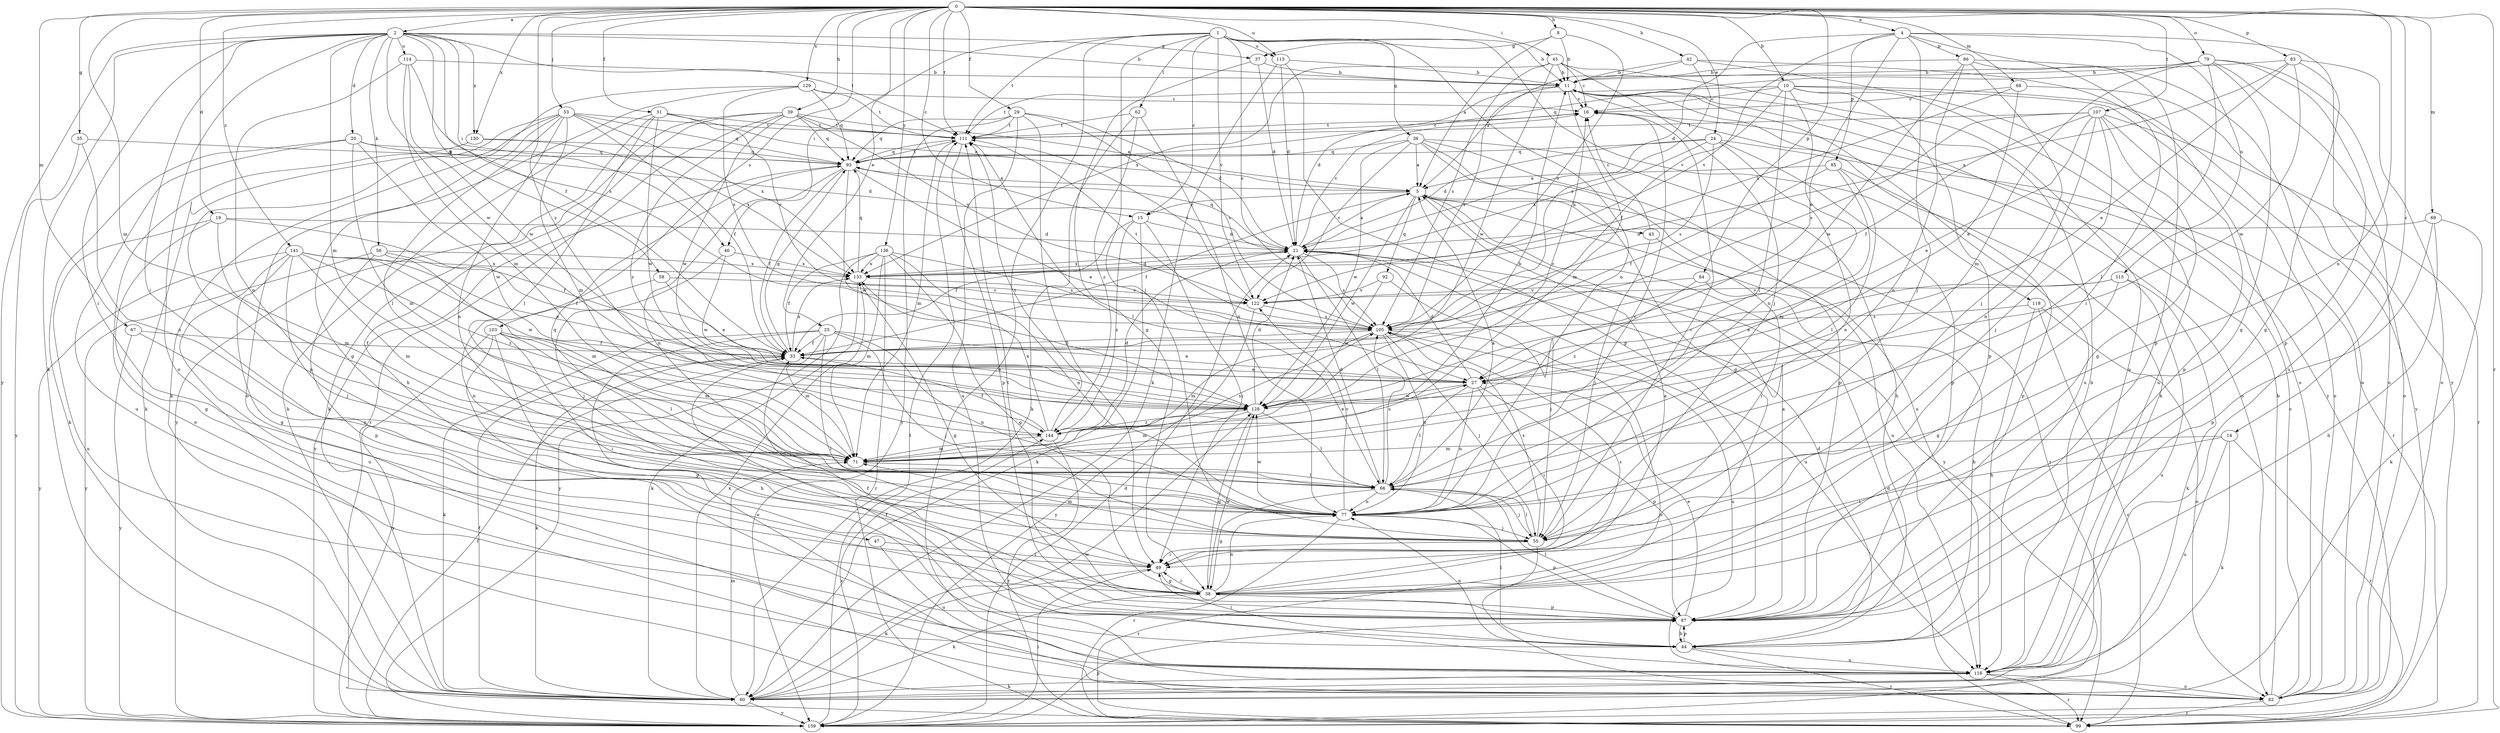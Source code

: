 strict digraph  {
0;
1;
2;
4;
5;
8;
10;
11;
14;
15;
16;
19;
20;
21;
24;
25;
27;
29;
31;
33;
35;
36;
37;
38;
39;
42;
43;
44;
45;
46;
47;
49;
53;
55;
56;
58;
60;
62;
66;
67;
68;
69;
71;
77;
79;
82;
83;
84;
85;
86;
87;
92;
93;
99;
103;
105;
107;
111;
113;
114;
115;
116;
118;
122;
128;
129;
130;
133;
136;
139;
141;
144;
0 -> 2  [label=a];
0 -> 4  [label=a];
0 -> 8  [label=b];
0 -> 10  [label=b];
0 -> 14  [label=c];
0 -> 15  [label=c];
0 -> 19  [label=d];
0 -> 24  [label=e];
0 -> 25  [label=e];
0 -> 29  [label=f];
0 -> 31  [label=f];
0 -> 35  [label=g];
0 -> 39  [label=h];
0 -> 42  [label=h];
0 -> 45  [label=i];
0 -> 53  [label=j];
0 -> 67  [label=m];
0 -> 68  [label=m];
0 -> 69  [label=m];
0 -> 71  [label=m];
0 -> 77  [label=n];
0 -> 79  [label=o];
0 -> 83  [label=p];
0 -> 84  [label=p];
0 -> 99  [label=r];
0 -> 103  [label=s];
0 -> 107  [label=t];
0 -> 111  [label=t];
0 -> 113  [label=u];
0 -> 129  [label=x];
0 -> 130  [label=x];
0 -> 136  [label=y];
0 -> 141  [label=z];
0 -> 144  [label=z];
1 -> 11  [label=b];
1 -> 15  [label=c];
1 -> 36  [label=g];
1 -> 46  [label=i];
1 -> 55  [label=j];
1 -> 62  [label=l];
1 -> 77  [label=n];
1 -> 82  [label=o];
1 -> 105  [label=s];
1 -> 111  [label=t];
1 -> 113  [label=u];
1 -> 118  [label=v];
1 -> 122  [label=v];
2 -> 11  [label=b];
2 -> 20  [label=d];
2 -> 33  [label=f];
2 -> 37  [label=g];
2 -> 46  [label=i];
2 -> 47  [label=i];
2 -> 49  [label=i];
2 -> 56  [label=k];
2 -> 58  [label=k];
2 -> 60  [label=k];
2 -> 71  [label=m];
2 -> 82  [label=o];
2 -> 111  [label=t];
2 -> 114  [label=u];
2 -> 128  [label=w];
2 -> 130  [label=x];
2 -> 139  [label=y];
4 -> 21  [label=d];
4 -> 27  [label=e];
4 -> 49  [label=i];
4 -> 55  [label=j];
4 -> 85  [label=p];
4 -> 86  [label=p];
4 -> 115  [label=u];
4 -> 122  [label=v];
4 -> 139  [label=y];
5 -> 15  [label=c];
5 -> 33  [label=f];
5 -> 43  [label=h];
5 -> 92  [label=q];
5 -> 99  [label=r];
5 -> 116  [label=u];
5 -> 128  [label=w];
5 -> 139  [label=y];
8 -> 5  [label=a];
8 -> 11  [label=b];
8 -> 37  [label=g];
8 -> 105  [label=s];
10 -> 16  [label=c];
10 -> 33  [label=f];
10 -> 66  [label=l];
10 -> 77  [label=n];
10 -> 82  [label=o];
10 -> 87  [label=p];
10 -> 111  [label=t];
10 -> 116  [label=u];
10 -> 139  [label=y];
11 -> 16  [label=c];
11 -> 21  [label=d];
11 -> 60  [label=k];
11 -> 71  [label=m];
11 -> 82  [label=o];
11 -> 105  [label=s];
11 -> 116  [label=u];
14 -> 49  [label=i];
14 -> 60  [label=k];
14 -> 71  [label=m];
14 -> 99  [label=r];
14 -> 116  [label=u];
15 -> 21  [label=d];
15 -> 33  [label=f];
15 -> 49  [label=i];
15 -> 60  [label=k];
15 -> 144  [label=z];
16 -> 111  [label=t];
19 -> 21  [label=d];
19 -> 33  [label=f];
19 -> 38  [label=g];
19 -> 71  [label=m];
19 -> 116  [label=u];
20 -> 21  [label=d];
20 -> 60  [label=k];
20 -> 71  [label=m];
20 -> 93  [label=q];
20 -> 116  [label=u];
20 -> 128  [label=w];
21 -> 5  [label=a];
21 -> 16  [label=c];
21 -> 66  [label=l];
21 -> 93  [label=q];
21 -> 105  [label=s];
21 -> 116  [label=u];
21 -> 133  [label=x];
24 -> 21  [label=d];
24 -> 77  [label=n];
24 -> 87  [label=p];
24 -> 93  [label=q];
24 -> 99  [label=r];
24 -> 105  [label=s];
24 -> 133  [label=x];
25 -> 27  [label=e];
25 -> 33  [label=f];
25 -> 49  [label=i];
25 -> 55  [label=j];
25 -> 60  [label=k];
25 -> 71  [label=m];
25 -> 77  [label=n];
25 -> 82  [label=o];
27 -> 21  [label=d];
27 -> 49  [label=i];
27 -> 66  [label=l];
27 -> 77  [label=n];
27 -> 87  [label=p];
27 -> 128  [label=w];
29 -> 21  [label=d];
29 -> 49  [label=i];
29 -> 93  [label=q];
29 -> 105  [label=s];
29 -> 111  [label=t];
29 -> 116  [label=u];
29 -> 139  [label=y];
31 -> 5  [label=a];
31 -> 60  [label=k];
31 -> 66  [label=l];
31 -> 111  [label=t];
31 -> 122  [label=v];
31 -> 128  [label=w];
31 -> 139  [label=y];
33 -> 27  [label=e];
33 -> 60  [label=k];
33 -> 93  [label=q];
33 -> 133  [label=x];
35 -> 77  [label=n];
35 -> 93  [label=q];
35 -> 139  [label=y];
36 -> 5  [label=a];
36 -> 38  [label=g];
36 -> 44  [label=h];
36 -> 87  [label=p];
36 -> 93  [label=q];
36 -> 116  [label=u];
36 -> 122  [label=v];
36 -> 128  [label=w];
37 -> 11  [label=b];
37 -> 21  [label=d];
37 -> 38  [label=g];
38 -> 5  [label=a];
38 -> 49  [label=i];
38 -> 60  [label=k];
38 -> 77  [label=n];
38 -> 87  [label=p];
38 -> 105  [label=s];
38 -> 128  [label=w];
39 -> 5  [label=a];
39 -> 44  [label=h];
39 -> 60  [label=k];
39 -> 93  [label=q];
39 -> 99  [label=r];
39 -> 111  [label=t];
39 -> 122  [label=v];
39 -> 128  [label=w];
39 -> 144  [label=z];
42 -> 5  [label=a];
42 -> 11  [label=b];
42 -> 82  [label=o];
42 -> 105  [label=s];
42 -> 139  [label=y];
43 -> 16  [label=c];
43 -> 49  [label=i];
43 -> 55  [label=j];
44 -> 21  [label=d];
44 -> 49  [label=i];
44 -> 66  [label=l];
44 -> 77  [label=n];
44 -> 87  [label=p];
44 -> 99  [label=r];
44 -> 116  [label=u];
45 -> 11  [label=b];
45 -> 16  [label=c];
45 -> 55  [label=j];
45 -> 105  [label=s];
45 -> 116  [label=u];
45 -> 128  [label=w];
45 -> 133  [label=x];
46 -> 55  [label=j];
46 -> 128  [label=w];
46 -> 133  [label=x];
47 -> 49  [label=i];
47 -> 116  [label=u];
49 -> 38  [label=g];
49 -> 60  [label=k];
53 -> 33  [label=f];
53 -> 38  [label=g];
53 -> 60  [label=k];
53 -> 66  [label=l];
53 -> 71  [label=m];
53 -> 77  [label=n];
53 -> 87  [label=p];
53 -> 93  [label=q];
53 -> 111  [label=t];
53 -> 133  [label=x];
55 -> 16  [label=c];
55 -> 49  [label=i];
55 -> 66  [label=l];
55 -> 71  [label=m];
55 -> 99  [label=r];
55 -> 105  [label=s];
56 -> 33  [label=f];
56 -> 71  [label=m];
56 -> 87  [label=p];
56 -> 133  [label=x];
56 -> 139  [label=y];
58 -> 27  [label=e];
58 -> 77  [label=n];
58 -> 122  [label=v];
60 -> 33  [label=f];
60 -> 71  [label=m];
60 -> 128  [label=w];
60 -> 133  [label=x];
60 -> 139  [label=y];
62 -> 60  [label=k];
62 -> 77  [label=n];
62 -> 111  [label=t];
62 -> 144  [label=z];
66 -> 5  [label=a];
66 -> 21  [label=d];
66 -> 38  [label=g];
66 -> 55  [label=j];
66 -> 77  [label=n];
66 -> 93  [label=q];
66 -> 105  [label=s];
67 -> 33  [label=f];
67 -> 77  [label=n];
67 -> 139  [label=y];
68 -> 16  [label=c];
68 -> 27  [label=e];
68 -> 82  [label=o];
68 -> 133  [label=x];
69 -> 21  [label=d];
69 -> 44  [label=h];
69 -> 60  [label=k];
69 -> 87  [label=p];
71 -> 66  [label=l];
71 -> 105  [label=s];
77 -> 16  [label=c];
77 -> 55  [label=j];
77 -> 87  [label=p];
77 -> 99  [label=r];
77 -> 122  [label=v];
77 -> 128  [label=w];
79 -> 11  [label=b];
79 -> 38  [label=g];
79 -> 66  [label=l];
79 -> 71  [label=m];
79 -> 82  [label=o];
79 -> 87  [label=p];
79 -> 93  [label=q];
79 -> 116  [label=u];
82 -> 11  [label=b];
82 -> 16  [label=c];
82 -> 99  [label=r];
83 -> 11  [label=b];
83 -> 27  [label=e];
83 -> 38  [label=g];
83 -> 82  [label=o];
83 -> 128  [label=w];
83 -> 133  [label=x];
84 -> 44  [label=h];
84 -> 122  [label=v];
84 -> 144  [label=z];
85 -> 5  [label=a];
85 -> 33  [label=f];
85 -> 66  [label=l];
85 -> 71  [label=m];
85 -> 87  [label=p];
86 -> 11  [label=b];
86 -> 55  [label=j];
86 -> 77  [label=n];
86 -> 82  [label=o];
86 -> 87  [label=p];
86 -> 128  [label=w];
87 -> 5  [label=a];
87 -> 27  [label=e];
87 -> 33  [label=f];
87 -> 44  [label=h];
87 -> 66  [label=l];
87 -> 111  [label=t];
92 -> 55  [label=j];
92 -> 122  [label=v];
92 -> 128  [label=w];
93 -> 5  [label=a];
93 -> 27  [label=e];
93 -> 33  [label=f];
93 -> 77  [label=n];
93 -> 111  [label=t];
93 -> 128  [label=w];
93 -> 139  [label=y];
99 -> 21  [label=d];
103 -> 33  [label=f];
103 -> 44  [label=h];
103 -> 49  [label=i];
103 -> 66  [label=l];
103 -> 71  [label=m];
103 -> 87  [label=p];
103 -> 139  [label=y];
105 -> 33  [label=f];
105 -> 55  [label=j];
105 -> 71  [label=m];
105 -> 77  [label=n];
105 -> 82  [label=o];
105 -> 111  [label=t];
105 -> 116  [label=u];
107 -> 27  [label=e];
107 -> 33  [label=f];
107 -> 38  [label=g];
107 -> 55  [label=j];
107 -> 77  [label=n];
107 -> 87  [label=p];
107 -> 99  [label=r];
107 -> 105  [label=s];
107 -> 111  [label=t];
111 -> 16  [label=c];
111 -> 66  [label=l];
111 -> 71  [label=m];
111 -> 87  [label=p];
111 -> 93  [label=q];
113 -> 11  [label=b];
113 -> 21  [label=d];
113 -> 60  [label=k];
113 -> 87  [label=p];
114 -> 11  [label=b];
114 -> 71  [label=m];
114 -> 77  [label=n];
114 -> 105  [label=s];
114 -> 128  [label=w];
115 -> 27  [label=e];
115 -> 38  [label=g];
115 -> 60  [label=k];
115 -> 116  [label=u];
115 -> 122  [label=v];
116 -> 11  [label=b];
116 -> 33  [label=f];
116 -> 60  [label=k];
116 -> 82  [label=o];
116 -> 99  [label=r];
118 -> 44  [label=h];
118 -> 82  [label=o];
118 -> 99  [label=r];
118 -> 105  [label=s];
122 -> 105  [label=s];
122 -> 111  [label=t];
122 -> 139  [label=y];
128 -> 16  [label=c];
128 -> 21  [label=d];
128 -> 38  [label=g];
128 -> 66  [label=l];
128 -> 71  [label=m];
128 -> 144  [label=z];
129 -> 16  [label=c];
129 -> 60  [label=k];
129 -> 82  [label=o];
129 -> 93  [label=q];
129 -> 105  [label=s];
129 -> 111  [label=t];
130 -> 82  [label=o];
130 -> 93  [label=q];
130 -> 133  [label=x];
133 -> 21  [label=d];
133 -> 38  [label=g];
133 -> 60  [label=k];
133 -> 93  [label=q];
133 -> 122  [label=v];
136 -> 33  [label=f];
136 -> 38  [label=g];
136 -> 71  [label=m];
136 -> 77  [label=n];
136 -> 99  [label=r];
136 -> 105  [label=s];
136 -> 133  [label=x];
136 -> 139  [label=y];
139 -> 21  [label=d];
139 -> 33  [label=f];
139 -> 49  [label=i];
139 -> 87  [label=p];
139 -> 111  [label=t];
139 -> 144  [label=z];
141 -> 27  [label=e];
141 -> 38  [label=g];
141 -> 55  [label=j];
141 -> 71  [label=m];
141 -> 116  [label=u];
141 -> 128  [label=w];
141 -> 133  [label=x];
141 -> 139  [label=y];
141 -> 144  [label=z];
144 -> 11  [label=b];
144 -> 21  [label=d];
144 -> 27  [label=e];
144 -> 33  [label=f];
144 -> 71  [label=m];
144 -> 99  [label=r];
144 -> 111  [label=t];
144 -> 133  [label=x];
}
